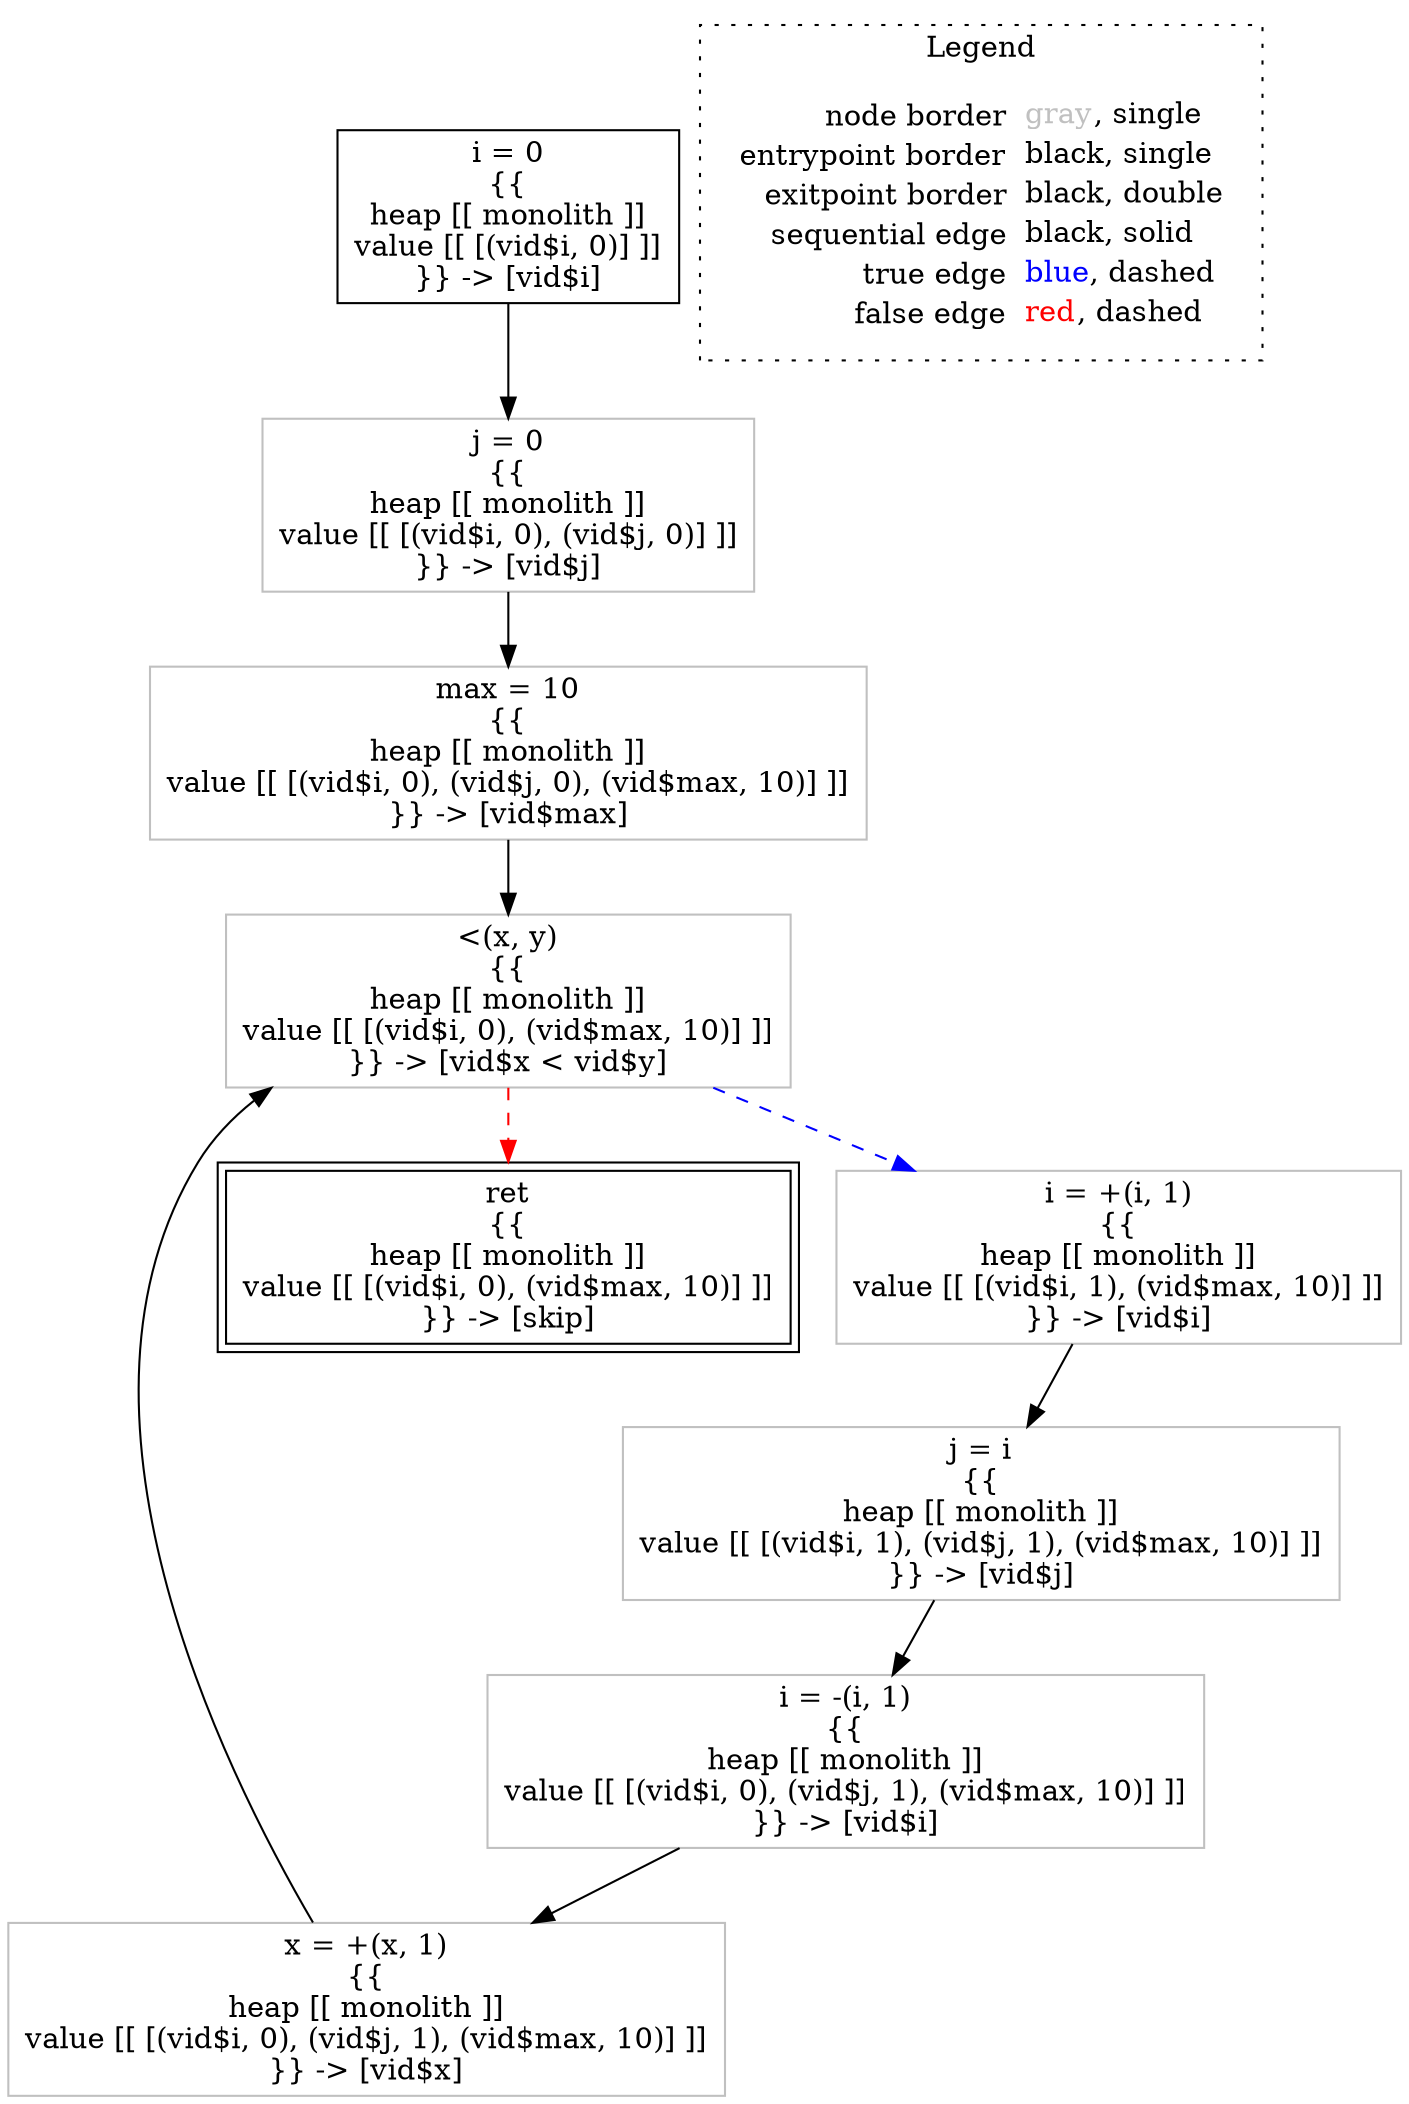 digraph {
	"node0" [shape="rect",color="black",label=<i = 0<BR/>{{<BR/>heap [[ monolith ]]<BR/>value [[ [(vid$i, 0)] ]]<BR/>}} -&gt; [vid$i]>];
	"node1" [shape="rect",color="black",peripheries="2",label=<ret<BR/>{{<BR/>heap [[ monolith ]]<BR/>value [[ [(vid$i, 0), (vid$max, 10)] ]]<BR/>}} -&gt; [skip]>];
	"node2" [shape="rect",color="gray",label=<i = +(i, 1)<BR/>{{<BR/>heap [[ monolith ]]<BR/>value [[ [(vid$i, 1), (vid$max, 10)] ]]<BR/>}} -&gt; [vid$i]>];
	"node3" [shape="rect",color="gray",label=<j = i<BR/>{{<BR/>heap [[ monolith ]]<BR/>value [[ [(vid$i, 1), (vid$j, 1), (vid$max, 10)] ]]<BR/>}} -&gt; [vid$j]>];
	"node4" [shape="rect",color="gray",label=<x = +(x, 1)<BR/>{{<BR/>heap [[ monolith ]]<BR/>value [[ [(vid$i, 0), (vid$j, 1), (vid$max, 10)] ]]<BR/>}} -&gt; [vid$x]>];
	"node5" [shape="rect",color="gray",label=<i = -(i, 1)<BR/>{{<BR/>heap [[ monolith ]]<BR/>value [[ [(vid$i, 0), (vid$j, 1), (vid$max, 10)] ]]<BR/>}} -&gt; [vid$i]>];
	"node6" [shape="rect",color="gray",label=<j = 0<BR/>{{<BR/>heap [[ monolith ]]<BR/>value [[ [(vid$i, 0), (vid$j, 0)] ]]<BR/>}} -&gt; [vid$j]>];
	"node7" [shape="rect",color="gray",label=<&lt;(x, y)<BR/>{{<BR/>heap [[ monolith ]]<BR/>value [[ [(vid$i, 0), (vid$max, 10)] ]]<BR/>}} -&gt; [vid$x &lt; vid$y]>];
	"node8" [shape="rect",color="gray",label=<max = 10<BR/>{{<BR/>heap [[ monolith ]]<BR/>value [[ [(vid$i, 0), (vid$j, 0), (vid$max, 10)] ]]<BR/>}} -&gt; [vid$max]>];
	"node0" -> "node6" [color="black"];
	"node2" -> "node3" [color="black"];
	"node3" -> "node5" [color="black"];
	"node4" -> "node7" [color="black"];
	"node5" -> "node4" [color="black"];
	"node6" -> "node8" [color="black"];
	"node7" -> "node1" [color="red",style="dashed"];
	"node7" -> "node2" [color="blue",style="dashed"];
	"node8" -> "node7" [color="black"];
subgraph cluster_legend {
	label="Legend";
	style=dotted;
	node [shape=plaintext];
	"legend" [label=<<table border="0" cellpadding="2" cellspacing="0" cellborder="0"><tr><td align="right">node border&nbsp;</td><td align="left"><font color="gray">gray</font>, single</td></tr><tr><td align="right">entrypoint border&nbsp;</td><td align="left"><font color="black">black</font>, single</td></tr><tr><td align="right">exitpoint border&nbsp;</td><td align="left"><font color="black">black</font>, double</td></tr><tr><td align="right">sequential edge&nbsp;</td><td align="left"><font color="black">black</font>, solid</td></tr><tr><td align="right">true edge&nbsp;</td><td align="left"><font color="blue">blue</font>, dashed</td></tr><tr><td align="right">false edge&nbsp;</td><td align="left"><font color="red">red</font>, dashed</td></tr></table>>];
}

}
